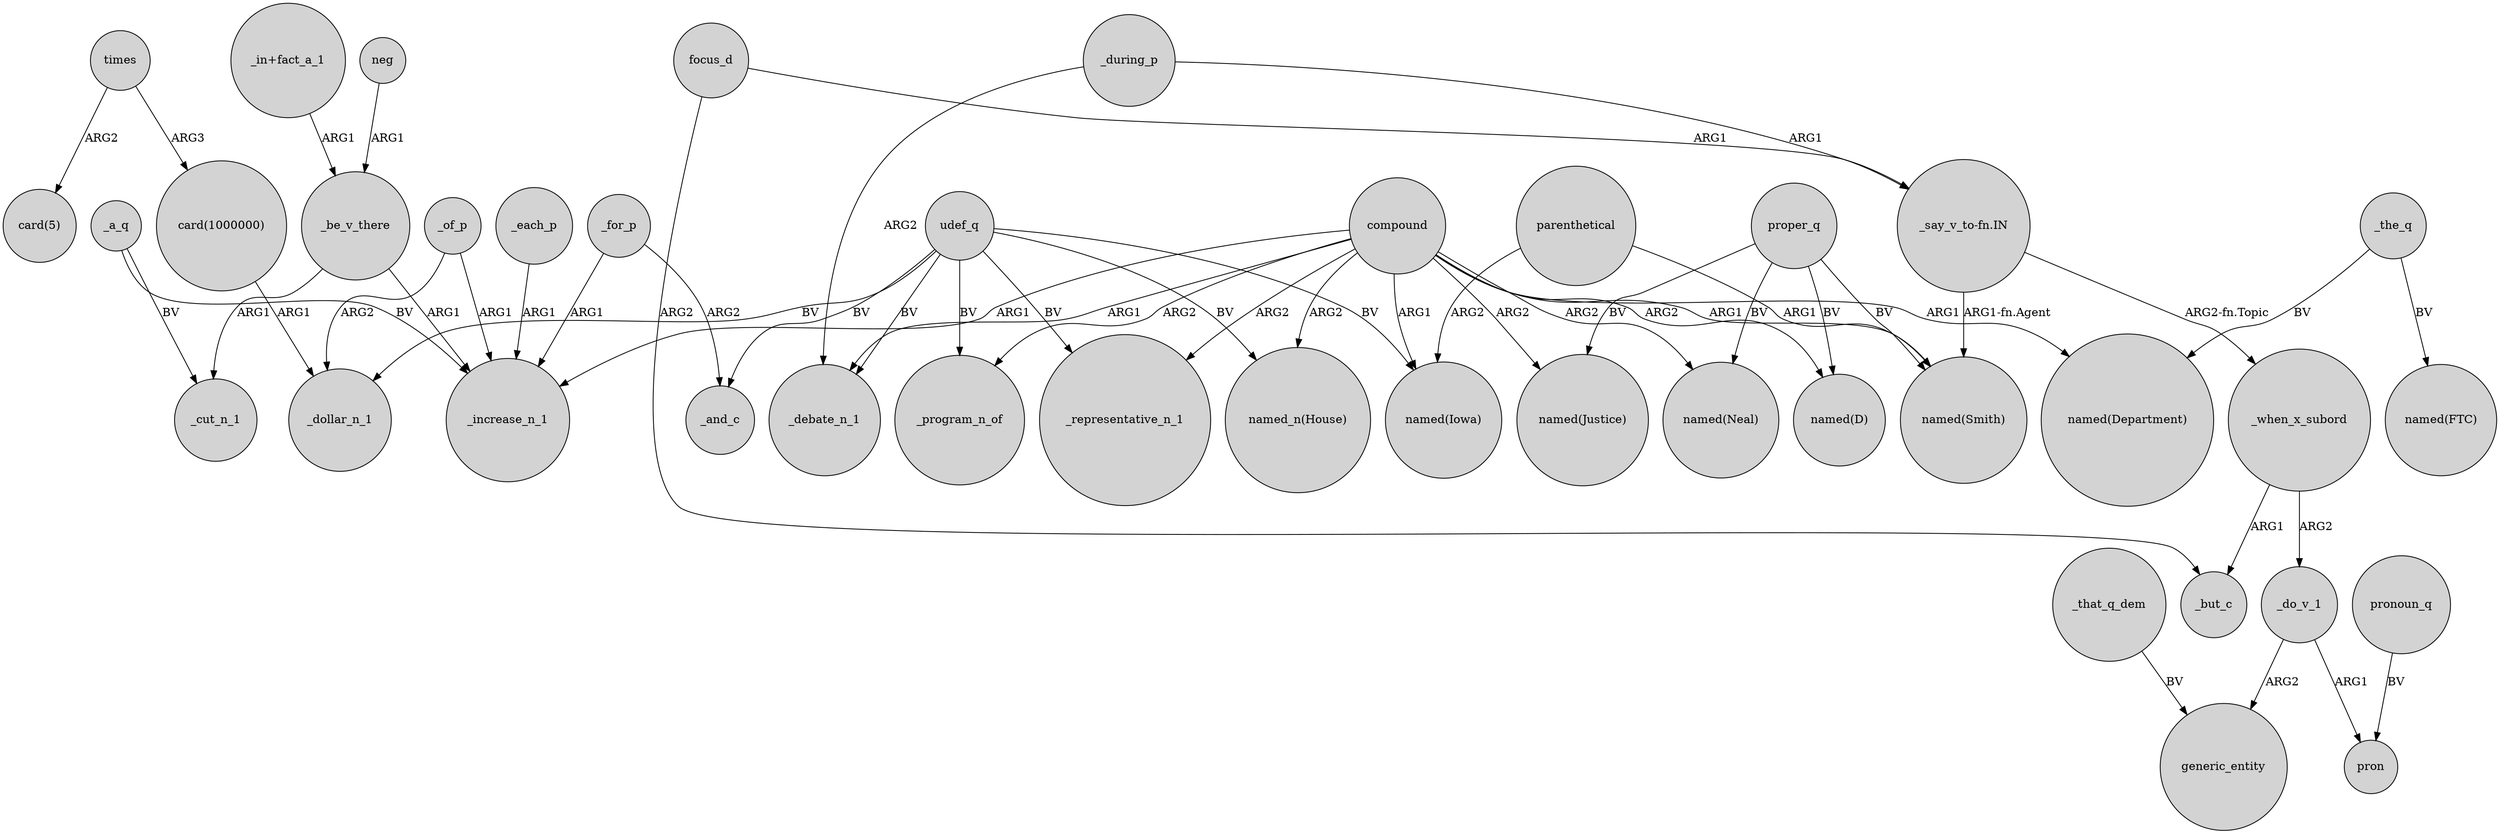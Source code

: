 digraph {
	node [shape=circle style=filled]
	times -> "card(5)" [label=ARG2]
	udef_q -> "named_n(House)" [label=BV]
	compound -> _program_n_of [label=ARG2]
	_be_v_there -> _increase_n_1 [label=ARG1]
	"card(1000000)" -> _dollar_n_1 [label=ARG1]
	_a_q -> _increase_n_1 [label=BV]
	_a_q -> _cut_n_1 [label=BV]
	_that_q_dem -> generic_entity [label=BV]
	"_say_v_to-fn.IN" -> "named(Smith)" [label="ARG1-fn.Agent"]
	_be_v_there -> _cut_n_1 [label=ARG1]
	udef_q -> _program_n_of [label=BV]
	_for_p -> _and_c [label=ARG2]
	udef_q -> _debate_n_1 [label=BV]
	udef_q -> "named(Iowa)" [label=BV]
	_do_v_1 -> generic_entity [label=ARG2]
	parenthetical -> "named(Iowa)" [label=ARG2]
	_the_q -> "named(FTC)" [label=BV]
	_during_p -> "_say_v_to-fn.IN" [label=ARG1]
	focus_d -> _but_c [label=ARG2]
	compound -> _debate_n_1 [label=ARG1]
	_each_p -> _increase_n_1 [label=ARG1]
	pronoun_q -> pron [label=BV]
	compound -> _representative_n_1 [label=ARG2]
	_do_v_1 -> pron [label=ARG1]
	"_say_v_to-fn.IN" -> _when_x_subord [label="ARG2-fn.Topic"]
	proper_q -> "named(Justice)" [label=BV]
	times -> "card(1000000)" [label=ARG3]
	compound -> "named(Justice)" [label=ARG2]
	compound -> "named(Neal)" [label=ARG2]
	parenthetical -> "named(Smith)" [label=ARG1]
	compound -> "named(Smith)" [label=ARG1]
	_of_p -> _increase_n_1 [label=ARG1]
	_the_q -> "named(Department)" [label=BV]
	"_in+fact_a_1" -> _be_v_there [label=ARG1]
	compound -> "named(D)" [label=ARG2]
	compound -> "named_n(House)" [label=ARG2]
	udef_q -> _representative_n_1 [label=BV]
	_for_p -> _increase_n_1 [label=ARG1]
	proper_q -> "named(D)" [label=BV]
	compound -> _increase_n_1 [label=ARG1]
	neg -> _be_v_there [label=ARG1]
	_when_x_subord -> _but_c [label=ARG1]
	_of_p -> _dollar_n_1 [label=ARG2]
	udef_q -> _dollar_n_1 [label=BV]
	compound -> "named(Department)" [label=ARG1]
	proper_q -> "named(Neal)" [label=BV]
	compound -> "named(Iowa)" [label=ARG1]
	proper_q -> "named(Smith)" [label=BV]
	_during_p -> _debate_n_1 [label=ARG2]
	udef_q -> _and_c [label=BV]
	_when_x_subord -> _do_v_1 [label=ARG2]
	focus_d -> "_say_v_to-fn.IN" [label=ARG1]
}
